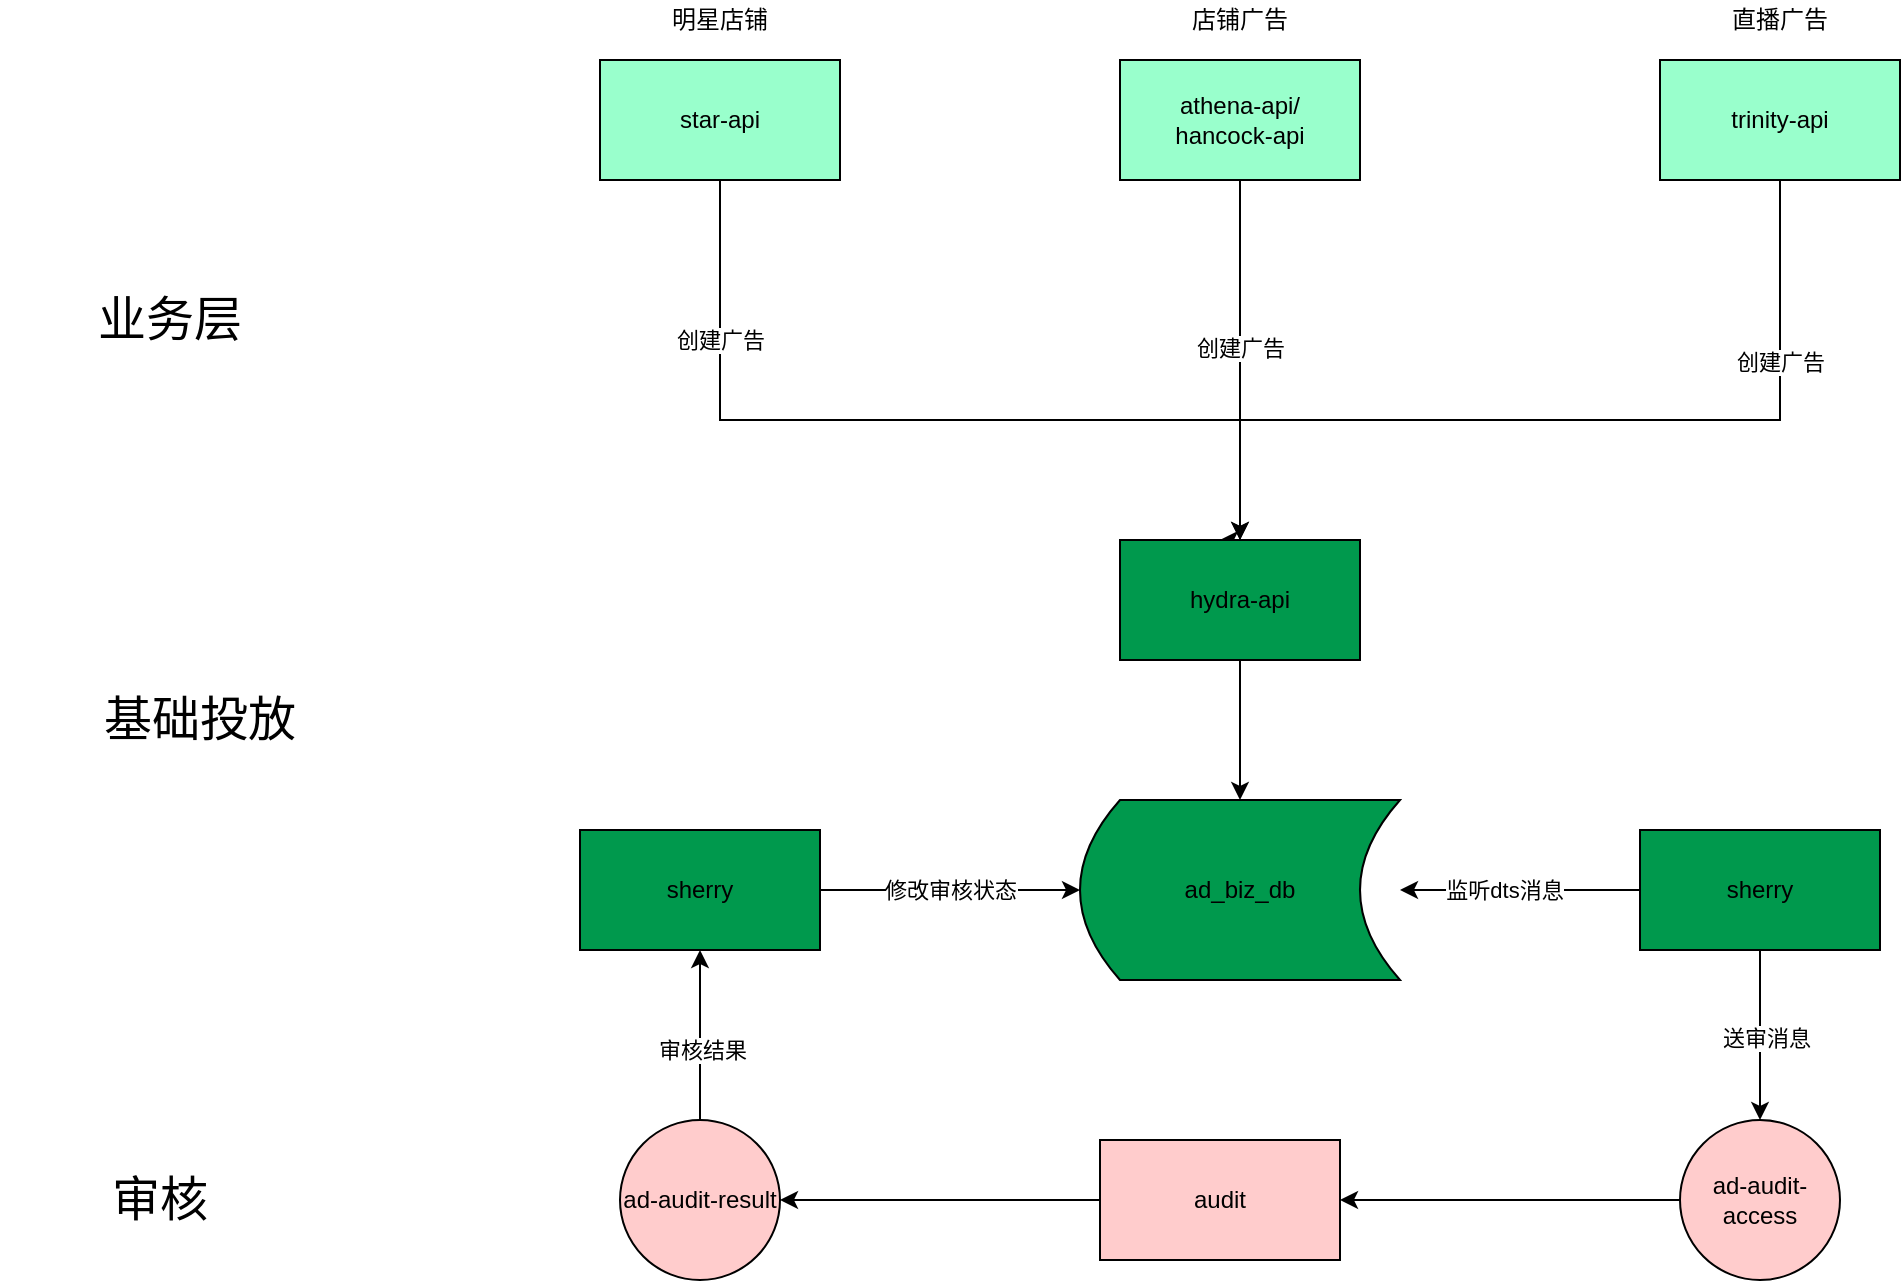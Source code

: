 <mxfile version="15.2.9" type="github">
  <diagram id="x5PDwKKHrCKikiH-rsKp" name="Page-1">
    <mxGraphModel dx="2253" dy="769" grid="1" gridSize="10" guides="1" tooltips="1" connect="1" arrows="1" fold="1" page="1" pageScale="1" pageWidth="827" pageHeight="1169" math="0" shadow="0">
      <root>
        <mxCell id="0" />
        <mxCell id="1" parent="0" />
        <mxCell id="5cufBf7cnaiTUng5m8nz-54" style="edgeStyle=orthogonalEdgeStyle;rounded=0;orthogonalLoop=1;jettySize=auto;html=1;exitX=0.5;exitY=1;exitDx=0;exitDy=0;fillColor=#00994D;" parent="1" edge="1">
          <mxGeometry relative="1" as="geometry">
            <mxPoint x="-330" y="120" as="sourcePoint" />
            <mxPoint x="-80" y="350" as="targetPoint" />
            <Array as="points">
              <mxPoint x="-330" y="290" />
              <mxPoint x="-70" y="290" />
              <mxPoint x="-70" y="350" />
            </Array>
          </mxGeometry>
        </mxCell>
        <mxCell id="5cufBf7cnaiTUng5m8nz-55" value="创建广告" style="edgeLabel;html=1;align=center;verticalAlign=middle;resizable=0;points=[];" parent="5cufBf7cnaiTUng5m8nz-54" vertex="1" connectable="0">
          <mxGeometry x="-0.54" y="2" relative="1" as="geometry">
            <mxPoint x="-2" y="15" as="offset" />
          </mxGeometry>
        </mxCell>
        <mxCell id="5cufBf7cnaiTUng5m8nz-1" value="star-api" style="rounded=0;whiteSpace=wrap;html=1;fillColor=#99FFCC;" parent="1" vertex="1">
          <mxGeometry x="-390" y="110" width="120" height="60" as="geometry" />
        </mxCell>
        <mxCell id="5cufBf7cnaiTUng5m8nz-6" style="edgeStyle=orthogonalEdgeStyle;rounded=0;orthogonalLoop=1;jettySize=auto;html=1;exitX=0.5;exitY=1;exitDx=0;exitDy=0;entryX=0.5;entryY=0;entryDx=0;entryDy=0;" parent="1" source="5cufBf7cnaiTUng5m8nz-2" target="5cufBf7cnaiTUng5m8nz-4" edge="1">
          <mxGeometry relative="1" as="geometry">
            <mxPoint x="-70" y="350" as="targetPoint" />
            <Array as="points">
              <mxPoint x="200" y="290" />
              <mxPoint x="-70" y="290" />
            </Array>
          </mxGeometry>
        </mxCell>
        <mxCell id="5cufBf7cnaiTUng5m8nz-57" value="创建广告" style="edgeLabel;html=1;align=center;verticalAlign=middle;resizable=0;points=[];" parent="5cufBf7cnaiTUng5m8nz-6" vertex="1" connectable="0">
          <mxGeometry x="-0.694" y="-1" relative="1" as="geometry">
            <mxPoint x="1" y="22" as="offset" />
          </mxGeometry>
        </mxCell>
        <mxCell id="5cufBf7cnaiTUng5m8nz-2" value="trinity-api" style="rounded=0;whiteSpace=wrap;html=1;fillColor=#99FFCC;" parent="1" vertex="1">
          <mxGeometry x="140" y="110" width="120" height="60" as="geometry" />
        </mxCell>
        <mxCell id="5cufBf7cnaiTUng5m8nz-52" style="edgeStyle=orthogonalEdgeStyle;rounded=0;orthogonalLoop=1;jettySize=auto;html=1;exitX=0.5;exitY=1;exitDx=0;exitDy=0;entryX=0.5;entryY=0;entryDx=0;entryDy=0;fillColor=#00994D;" parent="1" source="5cufBf7cnaiTUng5m8nz-3" target="5cufBf7cnaiTUng5m8nz-4" edge="1">
          <mxGeometry relative="1" as="geometry">
            <mxPoint x="-140" y="200" as="targetPoint" />
          </mxGeometry>
        </mxCell>
        <mxCell id="5cufBf7cnaiTUng5m8nz-56" value="创建广告" style="edgeLabel;html=1;align=center;verticalAlign=middle;resizable=0;points=[];" parent="5cufBf7cnaiTUng5m8nz-52" vertex="1" connectable="0">
          <mxGeometry x="-0.44" y="-4" relative="1" as="geometry">
            <mxPoint x="4" y="33" as="offset" />
          </mxGeometry>
        </mxCell>
        <mxCell id="5cufBf7cnaiTUng5m8nz-3" value="athena-api/&lt;br&gt;hancock-api" style="rounded=0;whiteSpace=wrap;html=1;fillColor=#99FFCC;" parent="1" vertex="1">
          <mxGeometry x="-130" y="110" width="120" height="60" as="geometry" />
        </mxCell>
        <mxCell id="5cufBf7cnaiTUng5m8nz-9" style="edgeStyle=orthogonalEdgeStyle;rounded=0;orthogonalLoop=1;jettySize=auto;html=1;exitX=0.5;exitY=1;exitDx=0;exitDy=0;entryX=0.5;entryY=0;entryDx=0;entryDy=0;fillColor=#00994D;" parent="1" source="5cufBf7cnaiTUng5m8nz-4" target="5cufBf7cnaiTUng5m8nz-8" edge="1">
          <mxGeometry relative="1" as="geometry" />
        </mxCell>
        <mxCell id="5cufBf7cnaiTUng5m8nz-4" value="hydra-api" style="rounded=0;whiteSpace=wrap;html=1;fillColor=#00994D;" parent="1" vertex="1">
          <mxGeometry x="-130" y="350" width="120" height="60" as="geometry" />
        </mxCell>
        <mxCell id="5cufBf7cnaiTUng5m8nz-8" value="ad_biz_db" style="shape=dataStorage;whiteSpace=wrap;html=1;fixedSize=1;fillColor=#00994D;" parent="1" vertex="1">
          <mxGeometry x="-150" y="480" width="160" height="90" as="geometry" />
        </mxCell>
        <mxCell id="5cufBf7cnaiTUng5m8nz-12" style="edgeStyle=orthogonalEdgeStyle;rounded=0;orthogonalLoop=1;jettySize=auto;html=1;fillColor=#00994D;" parent="1" source="5cufBf7cnaiTUng5m8nz-11" target="5cufBf7cnaiTUng5m8nz-8" edge="1">
          <mxGeometry relative="1" as="geometry" />
        </mxCell>
        <mxCell id="5cufBf7cnaiTUng5m8nz-14" value="监听dts消息" style="edgeLabel;html=1;align=center;verticalAlign=middle;resizable=0;points=[];fillColor=#00994D;" parent="5cufBf7cnaiTUng5m8nz-12" vertex="1" connectable="0">
          <mxGeometry x="0.133" relative="1" as="geometry">
            <mxPoint as="offset" />
          </mxGeometry>
        </mxCell>
        <mxCell id="5cufBf7cnaiTUng5m8nz-37" style="edgeStyle=orthogonalEdgeStyle;rounded=0;orthogonalLoop=1;jettySize=auto;html=1;exitX=0.5;exitY=1;exitDx=0;exitDy=0;entryX=0.5;entryY=0;entryDx=0;entryDy=0;" parent="1" source="5cufBf7cnaiTUng5m8nz-11" target="5cufBf7cnaiTUng5m8nz-19" edge="1">
          <mxGeometry relative="1" as="geometry" />
        </mxCell>
        <mxCell id="5cufBf7cnaiTUng5m8nz-38" value="送审消息" style="edgeLabel;html=1;align=center;verticalAlign=middle;resizable=0;points=[];fillColor=#00994D;" parent="5cufBf7cnaiTUng5m8nz-37" vertex="1" connectable="0">
          <mxGeometry x="0.038" y="3" relative="1" as="geometry">
            <mxPoint as="offset" />
          </mxGeometry>
        </mxCell>
        <mxCell id="5cufBf7cnaiTUng5m8nz-11" value="sherry" style="rounded=0;whiteSpace=wrap;html=1;fillColor=#00994D;" parent="1" vertex="1">
          <mxGeometry x="130" y="495" width="120" height="60" as="geometry" />
        </mxCell>
        <mxCell id="5cufBf7cnaiTUng5m8nz-15" value="明星店铺" style="text;html=1;strokeColor=none;fillColor=none;align=center;verticalAlign=middle;whiteSpace=wrap;rounded=0;" parent="1" vertex="1">
          <mxGeometry x="-360" y="80" width="60" height="20" as="geometry" />
        </mxCell>
        <mxCell id="5cufBf7cnaiTUng5m8nz-16" value="直播广告" style="text;html=1;strokeColor=none;fillColor=none;align=center;verticalAlign=middle;whiteSpace=wrap;rounded=0;" parent="1" vertex="1">
          <mxGeometry x="170" y="80" width="60" height="20" as="geometry" />
        </mxCell>
        <mxCell id="5cufBf7cnaiTUng5m8nz-18" value="店铺广告" style="text;html=1;strokeColor=none;fillColor=none;align=center;verticalAlign=middle;whiteSpace=wrap;rounded=0;" parent="1" vertex="1">
          <mxGeometry x="-100" y="80" width="60" height="20" as="geometry" />
        </mxCell>
        <mxCell id="5cufBf7cnaiTUng5m8nz-39" style="edgeStyle=orthogonalEdgeStyle;rounded=0;orthogonalLoop=1;jettySize=auto;html=1;entryX=1;entryY=0.5;entryDx=0;entryDy=0;fillColor=#FFCCCC;" parent="1" source="5cufBf7cnaiTUng5m8nz-19" target="5cufBf7cnaiTUng5m8nz-25" edge="1">
          <mxGeometry relative="1" as="geometry" />
        </mxCell>
        <mxCell id="5cufBf7cnaiTUng5m8nz-19" value="ad-audit-access" style="ellipse;whiteSpace=wrap;html=1;aspect=fixed;fillColor=#FFCCCC;" parent="1" vertex="1">
          <mxGeometry x="150" y="640" width="80" height="80" as="geometry" />
        </mxCell>
        <mxCell id="5cufBf7cnaiTUng5m8nz-32" value="" style="edgeStyle=orthogonalEdgeStyle;rounded=0;orthogonalLoop=1;jettySize=auto;html=1;" parent="1" source="5cufBf7cnaiTUng5m8nz-22" target="5cufBf7cnaiTUng5m8nz-31" edge="1">
          <mxGeometry relative="1" as="geometry" />
        </mxCell>
        <mxCell id="5cufBf7cnaiTUng5m8nz-35" value="审核结果" style="edgeLabel;html=1;align=center;verticalAlign=middle;resizable=0;points=[];fillColor=#00994D;" parent="5cufBf7cnaiTUng5m8nz-32" vertex="1" connectable="0">
          <mxGeometry x="-0.18" y="-1" relative="1" as="geometry">
            <mxPoint as="offset" />
          </mxGeometry>
        </mxCell>
        <mxCell id="5cufBf7cnaiTUng5m8nz-22" value="ad-audit-result" style="ellipse;whiteSpace=wrap;html=1;aspect=fixed;fillColor=#FFCCCC;" parent="1" vertex="1">
          <mxGeometry x="-380" y="640" width="80" height="80" as="geometry" />
        </mxCell>
        <mxCell id="5cufBf7cnaiTUng5m8nz-40" style="edgeStyle=orthogonalEdgeStyle;rounded=0;orthogonalLoop=1;jettySize=auto;html=1;exitX=0;exitY=0.5;exitDx=0;exitDy=0;entryX=1;entryY=0.5;entryDx=0;entryDy=0;fillColor=#FFCCCC;" parent="1" source="5cufBf7cnaiTUng5m8nz-25" target="5cufBf7cnaiTUng5m8nz-22" edge="1">
          <mxGeometry relative="1" as="geometry" />
        </mxCell>
        <mxCell id="5cufBf7cnaiTUng5m8nz-25" value="audit" style="rounded=0;whiteSpace=wrap;html=1;fillColor=#FFCCCC;" parent="1" vertex="1">
          <mxGeometry x="-140" y="650" width="120" height="60" as="geometry" />
        </mxCell>
        <mxCell id="5cufBf7cnaiTUng5m8nz-36" value="修改审核状态" style="edgeStyle=orthogonalEdgeStyle;rounded=0;orthogonalLoop=1;jettySize=auto;html=1;exitX=1;exitY=0.5;exitDx=0;exitDy=0;entryX=0;entryY=0.5;entryDx=0;entryDy=0;fillColor=#00994D;" parent="1" source="5cufBf7cnaiTUng5m8nz-31" target="5cufBf7cnaiTUng5m8nz-8" edge="1">
          <mxGeometry relative="1" as="geometry" />
        </mxCell>
        <mxCell id="5cufBf7cnaiTUng5m8nz-31" value="sherry" style="rounded=0;whiteSpace=wrap;html=1;fillColor=#00994D;" parent="1" vertex="1">
          <mxGeometry x="-400" y="495" width="120" height="60" as="geometry" />
        </mxCell>
        <mxCell id="5cufBf7cnaiTUng5m8nz-41" value="&lt;font style=&quot;font-size: 24px&quot;&gt;业务层&lt;/font&gt;" style="text;html=1;strokeColor=none;fillColor=none;align=center;verticalAlign=middle;whiteSpace=wrap;rounded=0;" parent="1" vertex="1">
          <mxGeometry x="-660" y="230" width="110" height="20" as="geometry" />
        </mxCell>
        <mxCell id="5cufBf7cnaiTUng5m8nz-42" value="&lt;font style=&quot;font-size: 24px&quot;&gt;基础投放&lt;/font&gt;" style="text;html=1;strokeColor=none;fillColor=none;align=center;verticalAlign=middle;whiteSpace=wrap;rounded=0;" parent="1" vertex="1">
          <mxGeometry x="-670" y="430" width="160" height="20" as="geometry" />
        </mxCell>
        <mxCell id="5cufBf7cnaiTUng5m8nz-43" value="&lt;font style=&quot;font-size: 24px&quot;&gt;审核&lt;/font&gt;" style="text;html=1;strokeColor=none;fillColor=none;align=center;verticalAlign=middle;whiteSpace=wrap;rounded=0;" parent="1" vertex="1">
          <mxGeometry x="-690" y="670" width="160" height="20" as="geometry" />
        </mxCell>
      </root>
    </mxGraphModel>
  </diagram>
</mxfile>
